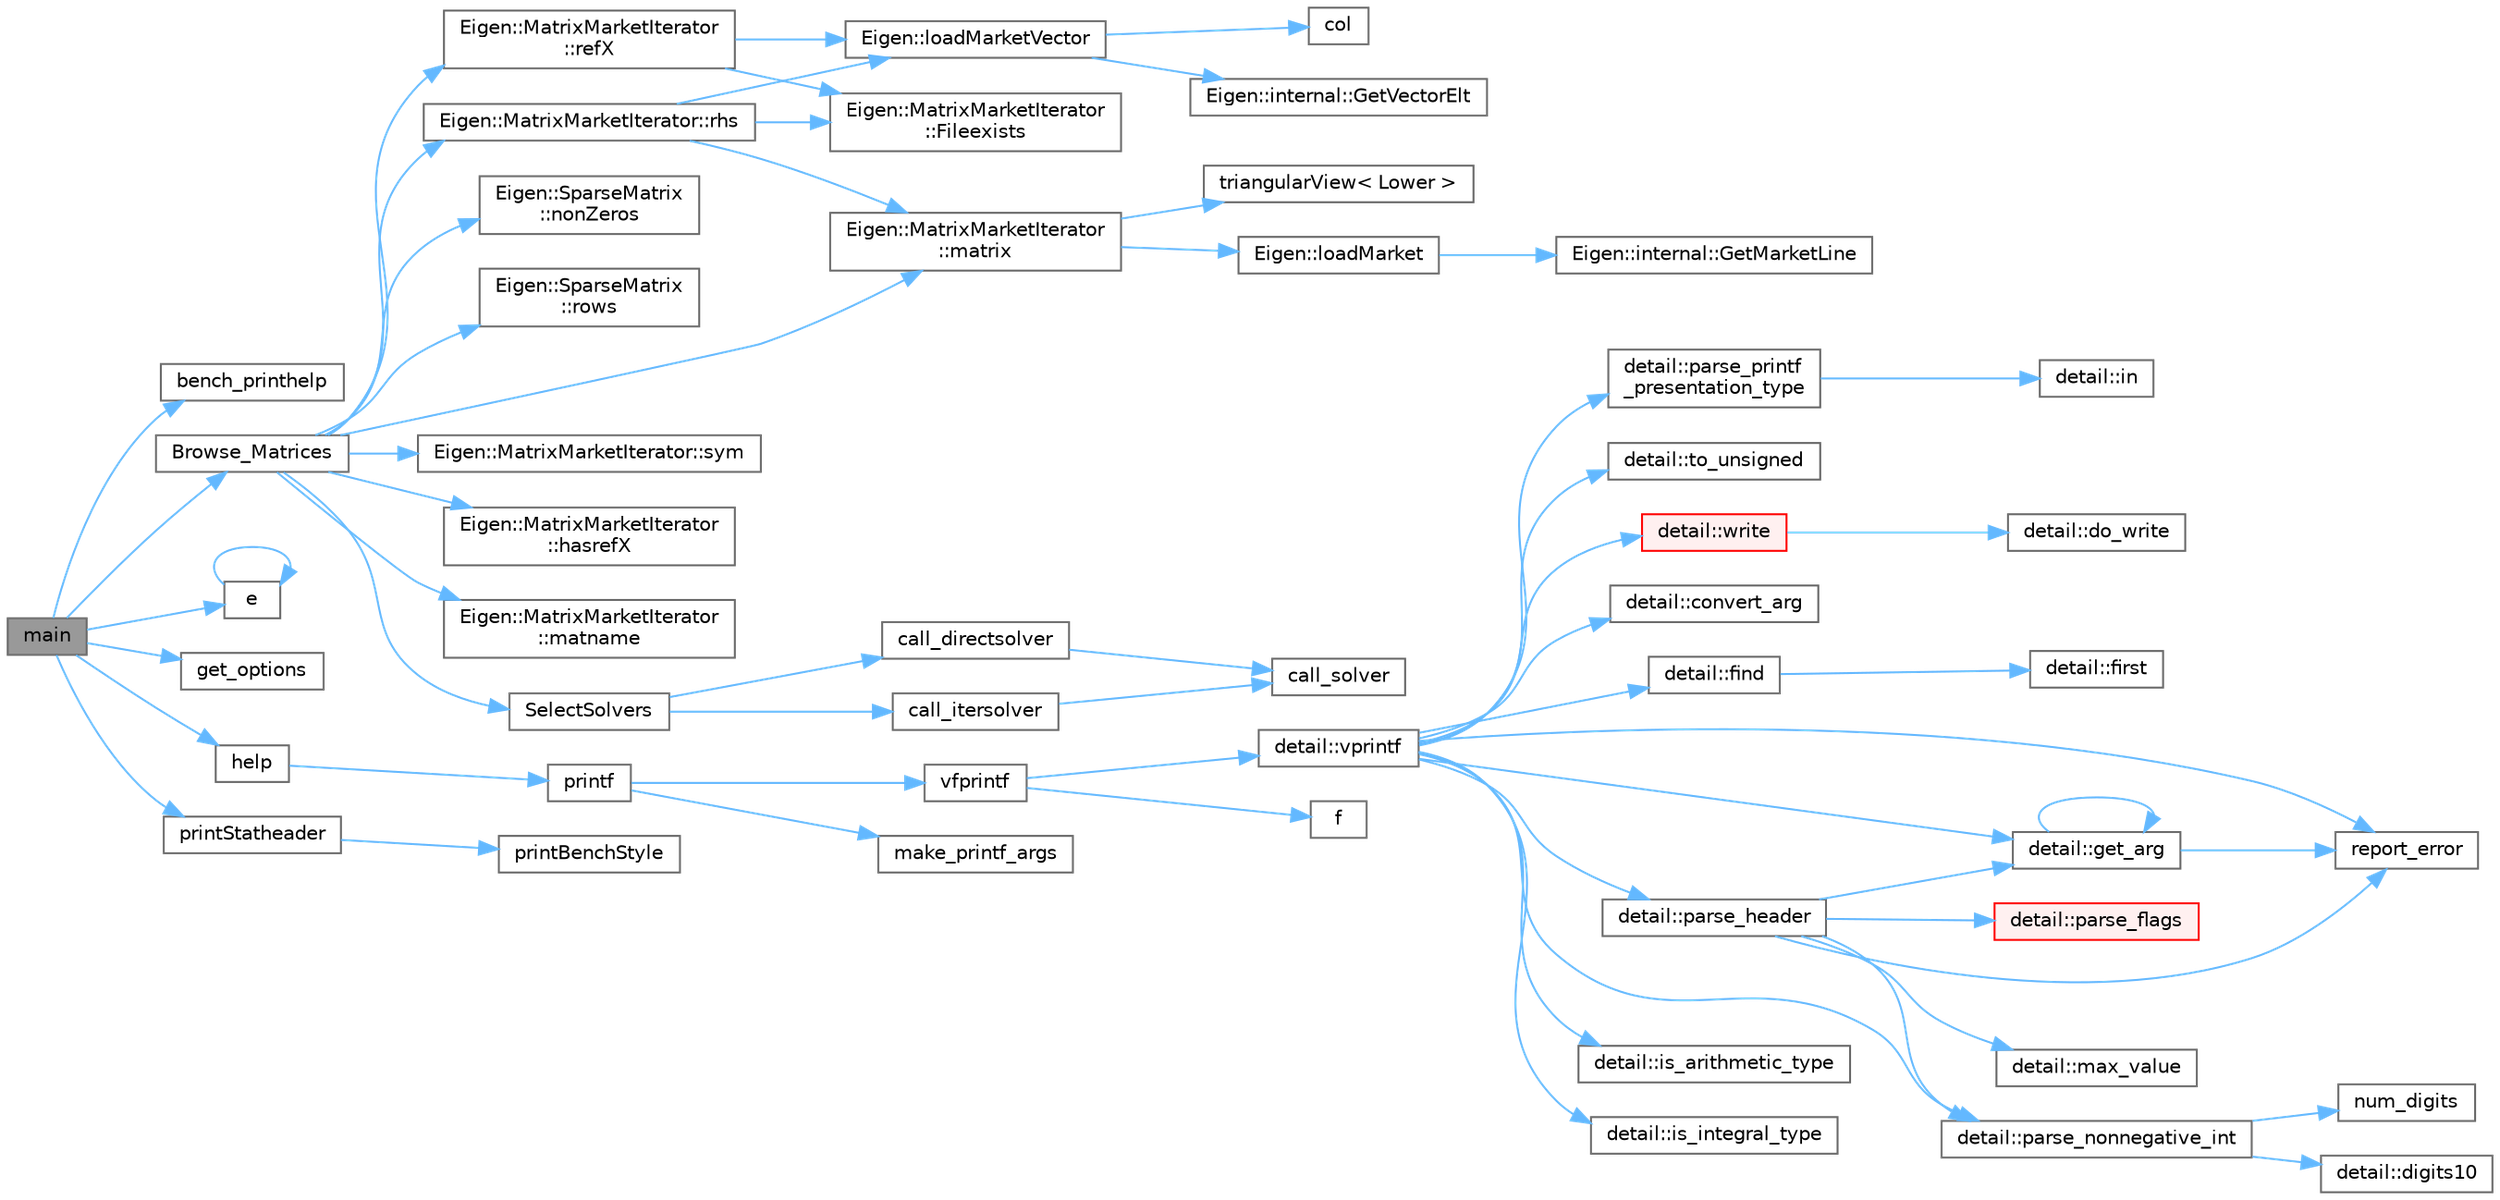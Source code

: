 digraph "main"
{
 // LATEX_PDF_SIZE
  bgcolor="transparent";
  edge [fontname=Helvetica,fontsize=10,labelfontname=Helvetica,labelfontsize=10];
  node [fontname=Helvetica,fontsize=10,shape=box,height=0.2,width=0.4];
  rankdir="LR";
  Node1 [id="Node000001",label="main",height=0.2,width=0.4,color="gray40", fillcolor="grey60", style="filled", fontcolor="black",tooltip=" "];
  Node1 -> Node2 [id="edge60_Node000001_Node000002",color="steelblue1",style="solid",tooltip=" "];
  Node2 [id="Node000002",label="bench_printhelp",height=0.2,width=0.4,color="grey40", fillcolor="white", style="filled",URL="$spbenchsolver_8cpp.html#ae8bdb9044d96d8ed88a070670102efe3",tooltip=" "];
  Node1 -> Node3 [id="edge61_Node000001_Node000003",color="steelblue1",style="solid",tooltip=" "];
  Node3 [id="Node000003",label="Browse_Matrices",height=0.2,width=0.4,color="grey40", fillcolor="white", style="filled",URL="$spbenchsolver_8h.html#ac81b22c63e6090bebae8f71644564c5a",tooltip=" "];
  Node3 -> Node4 [id="edge62_Node000003_Node000004",color="steelblue1",style="solid",tooltip=" "];
  Node4 [id="Node000004",label="Eigen::MatrixMarketIterator\l::hasrefX",height=0.2,width=0.4,color="grey40", fillcolor="white", style="filled",URL="$class_eigen_1_1_matrix_market_iterator.html#a79fac8d6fd3246f4050d2d93ffd8b961",tooltip=" "];
  Node3 -> Node5 [id="edge63_Node000003_Node000005",color="steelblue1",style="solid",tooltip=" "];
  Node5 [id="Node000005",label="Eigen::MatrixMarketIterator\l::matname",height=0.2,width=0.4,color="grey40", fillcolor="white", style="filled",URL="$class_eigen_1_1_matrix_market_iterator.html#a79b13fa6510e56c071bc463859b1cbe9",tooltip=" "];
  Node3 -> Node6 [id="edge64_Node000003_Node000006",color="steelblue1",style="solid",tooltip=" "];
  Node6 [id="Node000006",label="Eigen::MatrixMarketIterator\l::matrix",height=0.2,width=0.4,color="grey40", fillcolor="white", style="filled",URL="$class_eigen_1_1_matrix_market_iterator.html#a225e3e6415b8eb3a709bb8269133f888",tooltip=" "];
  Node6 -> Node7 [id="edge65_Node000006_Node000007",color="steelblue1",style="solid",tooltip=" "];
  Node7 [id="Node000007",label="Eigen::loadMarket",height=0.2,width=0.4,color="grey40", fillcolor="white", style="filled",URL="$namespace_eigen.html#a35610696b22ae58bdd51d96468956455",tooltip=" "];
  Node7 -> Node8 [id="edge66_Node000007_Node000008",color="steelblue1",style="solid",tooltip=" "];
  Node8 [id="Node000008",label="Eigen::internal::GetMarketLine",height=0.2,width=0.4,color="grey40", fillcolor="white", style="filled",URL="$namespace_eigen_1_1internal.html#a4dab6dece03390104ebc60872eb86b2e",tooltip=" "];
  Node6 -> Node9 [id="edge67_Node000006_Node000009",color="steelblue1",style="solid",tooltip=" "];
  Node9 [id="Node000009",label="triangularView\< Lower \>",height=0.2,width=0.4,color="grey40", fillcolor="white", style="filled",URL="$eigen-3_83_87_2lapack_2cholesky_8cpp.html#accba35e157cff07f839ca4634f76c472",tooltip=" "];
  Node3 -> Node10 [id="edge68_Node000003_Node000010",color="steelblue1",style="solid",tooltip=" "];
  Node10 [id="Node000010",label="Eigen::SparseMatrix\l::nonZeros",height=0.2,width=0.4,color="grey40", fillcolor="white", style="filled",URL="$class_eigen_1_1_sparse_matrix.html#af295aae7bdeaed71100e5b8c641945dc",tooltip=" "];
  Node3 -> Node11 [id="edge69_Node000003_Node000011",color="steelblue1",style="solid",tooltip=" "];
  Node11 [id="Node000011",label="Eigen::MatrixMarketIterator\l::refX",height=0.2,width=0.4,color="grey40", fillcolor="white", style="filled",URL="$class_eigen_1_1_matrix_market_iterator.html#a610eb67e066cdd31e6777e070fe1086a",tooltip=" "];
  Node11 -> Node12 [id="edge70_Node000011_Node000012",color="steelblue1",style="solid",tooltip=" "];
  Node12 [id="Node000012",label="Eigen::MatrixMarketIterator\l::Fileexists",height=0.2,width=0.4,color="grey40", fillcolor="white", style="filled",URL="$class_eigen_1_1_matrix_market_iterator.html#a661385239e077ca4513e4e0a6127f1bc",tooltip=" "];
  Node11 -> Node13 [id="edge71_Node000011_Node000013",color="steelblue1",style="solid",tooltip=" "];
  Node13 [id="Node000013",label="Eigen::loadMarketVector",height=0.2,width=0.4,color="grey40", fillcolor="white", style="filled",URL="$namespace_eigen.html#a0b97a7af6c8af0fa0455723203b24853",tooltip=" "];
  Node13 -> Node14 [id="edge72_Node000013_Node000014",color="steelblue1",style="solid",tooltip=" "];
  Node14 [id="Node000014",label="col",height=0.2,width=0.4,color="grey40", fillcolor="white", style="filled",URL="$_matrix_base__col_8cpp.html#aa168d9544aa6d49fce0cbfc0bec849b0",tooltip=" "];
  Node13 -> Node15 [id="edge73_Node000013_Node000015",color="steelblue1",style="solid",tooltip=" "];
  Node15 [id="Node000015",label="Eigen::internal::GetVectorElt",height=0.2,width=0.4,color="grey40", fillcolor="white", style="filled",URL="$namespace_eigen_1_1internal.html#aa17f2e52fbfff17514d7539272af985b",tooltip=" "];
  Node3 -> Node16 [id="edge74_Node000003_Node000016",color="steelblue1",style="solid",tooltip=" "];
  Node16 [id="Node000016",label="Eigen::MatrixMarketIterator::rhs",height=0.2,width=0.4,color="grey40", fillcolor="white", style="filled",URL="$class_eigen_1_1_matrix_market_iterator.html#a7aad817f6e07f11ba3c9139e7e4d02b7",tooltip=" "];
  Node16 -> Node12 [id="edge75_Node000016_Node000012",color="steelblue1",style="solid",tooltip=" "];
  Node16 -> Node13 [id="edge76_Node000016_Node000013",color="steelblue1",style="solid",tooltip=" "];
  Node16 -> Node6 [id="edge77_Node000016_Node000006",color="steelblue1",style="solid",tooltip=" "];
  Node3 -> Node17 [id="edge78_Node000003_Node000017",color="steelblue1",style="solid",tooltip=" "];
  Node17 [id="Node000017",label="Eigen::SparseMatrix\l::rows",height=0.2,width=0.4,color="grey40", fillcolor="white", style="filled",URL="$class_eigen_1_1_sparse_matrix.html#a62e61bb861eee306d5b069ce652b5aa5",tooltip=" "];
  Node3 -> Node18 [id="edge79_Node000003_Node000018",color="steelblue1",style="solid",tooltip=" "];
  Node18 [id="Node000018",label="SelectSolvers",height=0.2,width=0.4,color="grey40", fillcolor="white", style="filled",URL="$spbenchsolver_8h.html#a601ab395d7c548a90b5853a0f99dd24d",tooltip=" "];
  Node18 -> Node19 [id="edge80_Node000018_Node000019",color="steelblue1",style="solid",tooltip=" "];
  Node19 [id="Node000019",label="call_directsolver",height=0.2,width=0.4,color="grey40", fillcolor="white", style="filled",URL="$spbenchsolver_8h.html#a0f193f6bf069118387f23484e4467be1",tooltip=" "];
  Node19 -> Node20 [id="edge81_Node000019_Node000020",color="steelblue1",style="solid",tooltip=" "];
  Node20 [id="Node000020",label="call_solver",height=0.2,width=0.4,color="grey40", fillcolor="white", style="filled",URL="$spbenchsolver_8h.html#a3141d855ca7697bc2519e4fbf147dbbd",tooltip=" "];
  Node18 -> Node21 [id="edge82_Node000018_Node000021",color="steelblue1",style="solid",tooltip=" "];
  Node21 [id="Node000021",label="call_itersolver",height=0.2,width=0.4,color="grey40", fillcolor="white", style="filled",URL="$spbenchsolver_8h.html#a0e87d4ecaf83661b46a29a1fe6cda9c7",tooltip=" "];
  Node21 -> Node20 [id="edge83_Node000021_Node000020",color="steelblue1",style="solid",tooltip=" "];
  Node3 -> Node22 [id="edge84_Node000003_Node000022",color="steelblue1",style="solid",tooltip=" "];
  Node22 [id="Node000022",label="Eigen::MatrixMarketIterator::sym",height=0.2,width=0.4,color="grey40", fillcolor="white", style="filled",URL="$class_eigen_1_1_matrix_market_iterator.html#ace72fd4804dfc9c7fc9018f2712be9fe",tooltip=" "];
  Node1 -> Node23 [id="edge85_Node000001_Node000023",color="steelblue1",style="solid",tooltip=" "];
  Node23 [id="Node000023",label="e",height=0.2,width=0.4,color="grey40", fillcolor="white", style="filled",URL="$_cwise__array__power__array_8cpp.html#a9cb86ff854760bf91a154f2724a9101d",tooltip=" "];
  Node23 -> Node23 [id="edge86_Node000023_Node000023",color="steelblue1",style="solid",tooltip=" "];
  Node1 -> Node24 [id="edge87_Node000001_Node000024",color="steelblue1",style="solid",tooltip=" "];
  Node24 [id="Node000024",label="get_options",height=0.2,width=0.4,color="grey40", fillcolor="white", style="filled",URL="$spbenchsolver_8h.html#a15144c87e0b9bdeb53685b7b5b665320",tooltip=" "];
  Node1 -> Node25 [id="edge88_Node000001_Node000025",color="steelblue1",style="solid",tooltip=" "];
  Node25 [id="Node000025",label="help",height=0.2,width=0.4,color="grey40", fillcolor="white", style="filled",URL="$runtime_2xx_hash_2tests_2bench_2main_8c.html#ac4face814e17650939f9b68ff35b2866",tooltip=" "];
  Node25 -> Node26 [id="edge89_Node000025_Node000026",color="steelblue1",style="solid",tooltip=" "];
  Node26 [id="Node000026",label="printf",height=0.2,width=0.4,color="grey40", fillcolor="white", style="filled",URL="$printf_8h.html#aee3ed3a831f25f07e7be3919fff2203a",tooltip=" "];
  Node26 -> Node27 [id="edge90_Node000026_Node000027",color="steelblue1",style="solid",tooltip=" "];
  Node27 [id="Node000027",label="make_printf_args",height=0.2,width=0.4,color="grey40", fillcolor="white", style="filled",URL="$printf_8h.html#a27dcc0efcda04388971dbea3c875f122",tooltip=" "];
  Node26 -> Node28 [id="edge91_Node000026_Node000028",color="steelblue1",style="solid",tooltip=" "];
  Node28 [id="Node000028",label="vfprintf",height=0.2,width=0.4,color="grey40", fillcolor="white", style="filled",URL="$printf_8h.html#abb30aad964fc771fb52cf3ad88649df2",tooltip=" "];
  Node28 -> Node29 [id="edge92_Node000028_Node000029",color="steelblue1",style="solid",tooltip=" "];
  Node29 [id="Node000029",label="f",height=0.2,width=0.4,color="grey40", fillcolor="white", style="filled",URL="$cxx11__tensor__map_8cpp.html#a7f507fea02198f6cb81c86640c7b1a4e",tooltip=" "];
  Node28 -> Node30 [id="edge93_Node000028_Node000030",color="steelblue1",style="solid",tooltip=" "];
  Node30 [id="Node000030",label="detail::vprintf",height=0.2,width=0.4,color="grey40", fillcolor="white", style="filled",URL="$namespacedetail.html#a1c8c2218e4c822aa8f743fb9c573717f",tooltip=" "];
  Node30 -> Node31 [id="edge94_Node000030_Node000031",color="steelblue1",style="solid",tooltip=" "];
  Node31 [id="Node000031",label="detail::convert_arg",height=0.2,width=0.4,color="grey40", fillcolor="white", style="filled",URL="$namespacedetail.html#a03c11572c9a664266d6925f327dec7f3",tooltip=" "];
  Node30 -> Node32 [id="edge95_Node000030_Node000032",color="steelblue1",style="solid",tooltip=" "];
  Node32 [id="Node000032",label="detail::find",height=0.2,width=0.4,color="grey40", fillcolor="white", style="filled",URL="$namespacedetail.html#a6b71952fab3dc32f3edb2c3e9811d8d9",tooltip=" "];
  Node32 -> Node33 [id="edge96_Node000032_Node000033",color="steelblue1",style="solid",tooltip=" "];
  Node33 [id="Node000033",label="detail::first",height=0.2,width=0.4,color="grey40", fillcolor="white", style="filled",URL="$namespacedetail.html#a02319a3deb124802b88b61f85987df5e",tooltip=" "];
  Node30 -> Node34 [id="edge97_Node000030_Node000034",color="steelblue1",style="solid",tooltip=" "];
  Node34 [id="Node000034",label="detail::get_arg",height=0.2,width=0.4,color="grey40", fillcolor="white", style="filled",URL="$namespacedetail.html#a342ef250e45bd09b2ef666b6fae1c355",tooltip=" "];
  Node34 -> Node34 [id="edge98_Node000034_Node000034",color="steelblue1",style="solid",tooltip=" "];
  Node34 -> Node35 [id="edge99_Node000034_Node000035",color="steelblue1",style="solid",tooltip=" "];
  Node35 [id="Node000035",label="report_error",height=0.2,width=0.4,color="grey40", fillcolor="white", style="filled",URL="$format-inl_8h.html#a5555893692b00b61b3886349332fd01f",tooltip=" "];
  Node30 -> Node36 [id="edge100_Node000030_Node000036",color="steelblue1",style="solid",tooltip=" "];
  Node36 [id="Node000036",label="detail::is_arithmetic_type",height=0.2,width=0.4,color="grey40", fillcolor="white", style="filled",URL="$namespacedetail.html#a802c50a56a3495fdab6020b375ba1389",tooltip=" "];
  Node30 -> Node37 [id="edge101_Node000030_Node000037",color="steelblue1",style="solid",tooltip=" "];
  Node37 [id="Node000037",label="detail::is_integral_type",height=0.2,width=0.4,color="grey40", fillcolor="white", style="filled",URL="$namespacedetail.html#a2a60f8d1bee41b803f43fc42b707b5d1",tooltip=" "];
  Node30 -> Node38 [id="edge102_Node000030_Node000038",color="steelblue1",style="solid",tooltip=" "];
  Node38 [id="Node000038",label="detail::parse_header",height=0.2,width=0.4,color="grey40", fillcolor="white", style="filled",URL="$namespacedetail.html#afc9d93e58b8edb8077f8bc8eee7f4035",tooltip=" "];
  Node38 -> Node34 [id="edge103_Node000038_Node000034",color="steelblue1",style="solid",tooltip=" "];
  Node38 -> Node39 [id="edge104_Node000038_Node000039",color="steelblue1",style="solid",tooltip=" "];
  Node39 [id="Node000039",label="detail::max_value",height=0.2,width=0.4,color="grey40", fillcolor="white", style="filled",URL="$namespacedetail.html#a45c2130c44ebe54179eafcee3cda2bfb",tooltip=" "];
  Node38 -> Node40 [id="edge105_Node000038_Node000040",color="steelblue1",style="solid",tooltip=" "];
  Node40 [id="Node000040",label="detail::parse_flags",height=0.2,width=0.4,color="red", fillcolor="#FFF0F0", style="filled",URL="$namespacedetail.html#a4213daed116a37e1767881da51238261",tooltip=" "];
  Node38 -> Node47 [id="edge106_Node000038_Node000047",color="steelblue1",style="solid",tooltip=" "];
  Node47 [id="Node000047",label="detail::parse_nonnegative_int",height=0.2,width=0.4,color="grey40", fillcolor="white", style="filled",URL="$namespacedetail.html#a338caba782225e115a9902d4d0835f5f",tooltip=" "];
  Node47 -> Node48 [id="edge107_Node000047_Node000048",color="steelblue1",style="solid",tooltip=" "];
  Node48 [id="Node000048",label="detail::digits10",height=0.2,width=0.4,color="grey40", fillcolor="white", style="filled",URL="$namespacedetail.html#a3a043db05db2d07deb2d98ba2d04b4eb",tooltip=" "];
  Node47 -> Node49 [id="edge108_Node000047_Node000049",color="steelblue1",style="solid",tooltip=" "];
  Node49 [id="Node000049",label="num_digits",height=0.2,width=0.4,color="grey40", fillcolor="white", style="filled",URL="$_sequence_8c.html#aa16e8c03d098498ad9c8839cf2c48044",tooltip=" "];
  Node38 -> Node35 [id="edge109_Node000038_Node000035",color="steelblue1",style="solid",tooltip=" "];
  Node30 -> Node47 [id="edge110_Node000030_Node000047",color="steelblue1",style="solid",tooltip=" "];
  Node30 -> Node50 [id="edge111_Node000030_Node000050",color="steelblue1",style="solid",tooltip=" "];
  Node50 [id="Node000050",label="detail::parse_printf\l_presentation_type",height=0.2,width=0.4,color="grey40", fillcolor="white", style="filled",URL="$namespacedetail.html#aa2cb095169b23e3a66260ad7078f44cc",tooltip=" "];
  Node50 -> Node51 [id="edge112_Node000050_Node000051",color="steelblue1",style="solid",tooltip=" "];
  Node51 [id="Node000051",label="detail::in",height=0.2,width=0.4,color="grey40", fillcolor="white", style="filled",URL="$namespacedetail.html#a52a5e2ed06c229dcf95ea5c46d48d05e",tooltip=" "];
  Node30 -> Node35 [id="edge113_Node000030_Node000035",color="steelblue1",style="solid",tooltip=" "];
  Node30 -> Node52 [id="edge114_Node000030_Node000052",color="steelblue1",style="solid",tooltip=" "];
  Node52 [id="Node000052",label="detail::to_unsigned",height=0.2,width=0.4,color="grey40", fillcolor="white", style="filled",URL="$namespacedetail.html#a4855e668246c731a97484efc329f2aac",tooltip=" "];
  Node30 -> Node53 [id="edge115_Node000030_Node000053",color="steelblue1",style="solid",tooltip=" "];
  Node53 [id="Node000053",label="detail::write",height=0.2,width=0.4,color="red", fillcolor="#FFF0F0", style="filled",URL="$namespacedetail.html#a29dacf26eedc9e3575fb57329a5ca0a3",tooltip=" "];
  Node53 -> Node54 [id="edge116_Node000053_Node000054",color="steelblue1",style="solid",tooltip=" "];
  Node54 [id="Node000054",label="detail::do_write",height=0.2,width=0.4,color="grey40", fillcolor="white", style="filled",URL="$namespacedetail.html#a5007cc441bd246a9096070c10d1ea683",tooltip=" "];
  Node1 -> Node57 [id="edge117_Node000001_Node000057",color="steelblue1",style="solid",tooltip=" "];
  Node57 [id="Node000057",label="printStatheader",height=0.2,width=0.4,color="grey40", fillcolor="white", style="filled",URL="$spbenchsolver_8h.html#ac6694157c1328135ad4373d971279768",tooltip=" "];
  Node57 -> Node58 [id="edge118_Node000057_Node000058",color="steelblue1",style="solid",tooltip=" "];
  Node58 [id="Node000058",label="printBenchStyle",height=0.2,width=0.4,color="grey40", fillcolor="white", style="filled",URL="$spbenchstyle_8h.html#a157e45a17e104a4b59f3f630bb116e05",tooltip=" "];
}
